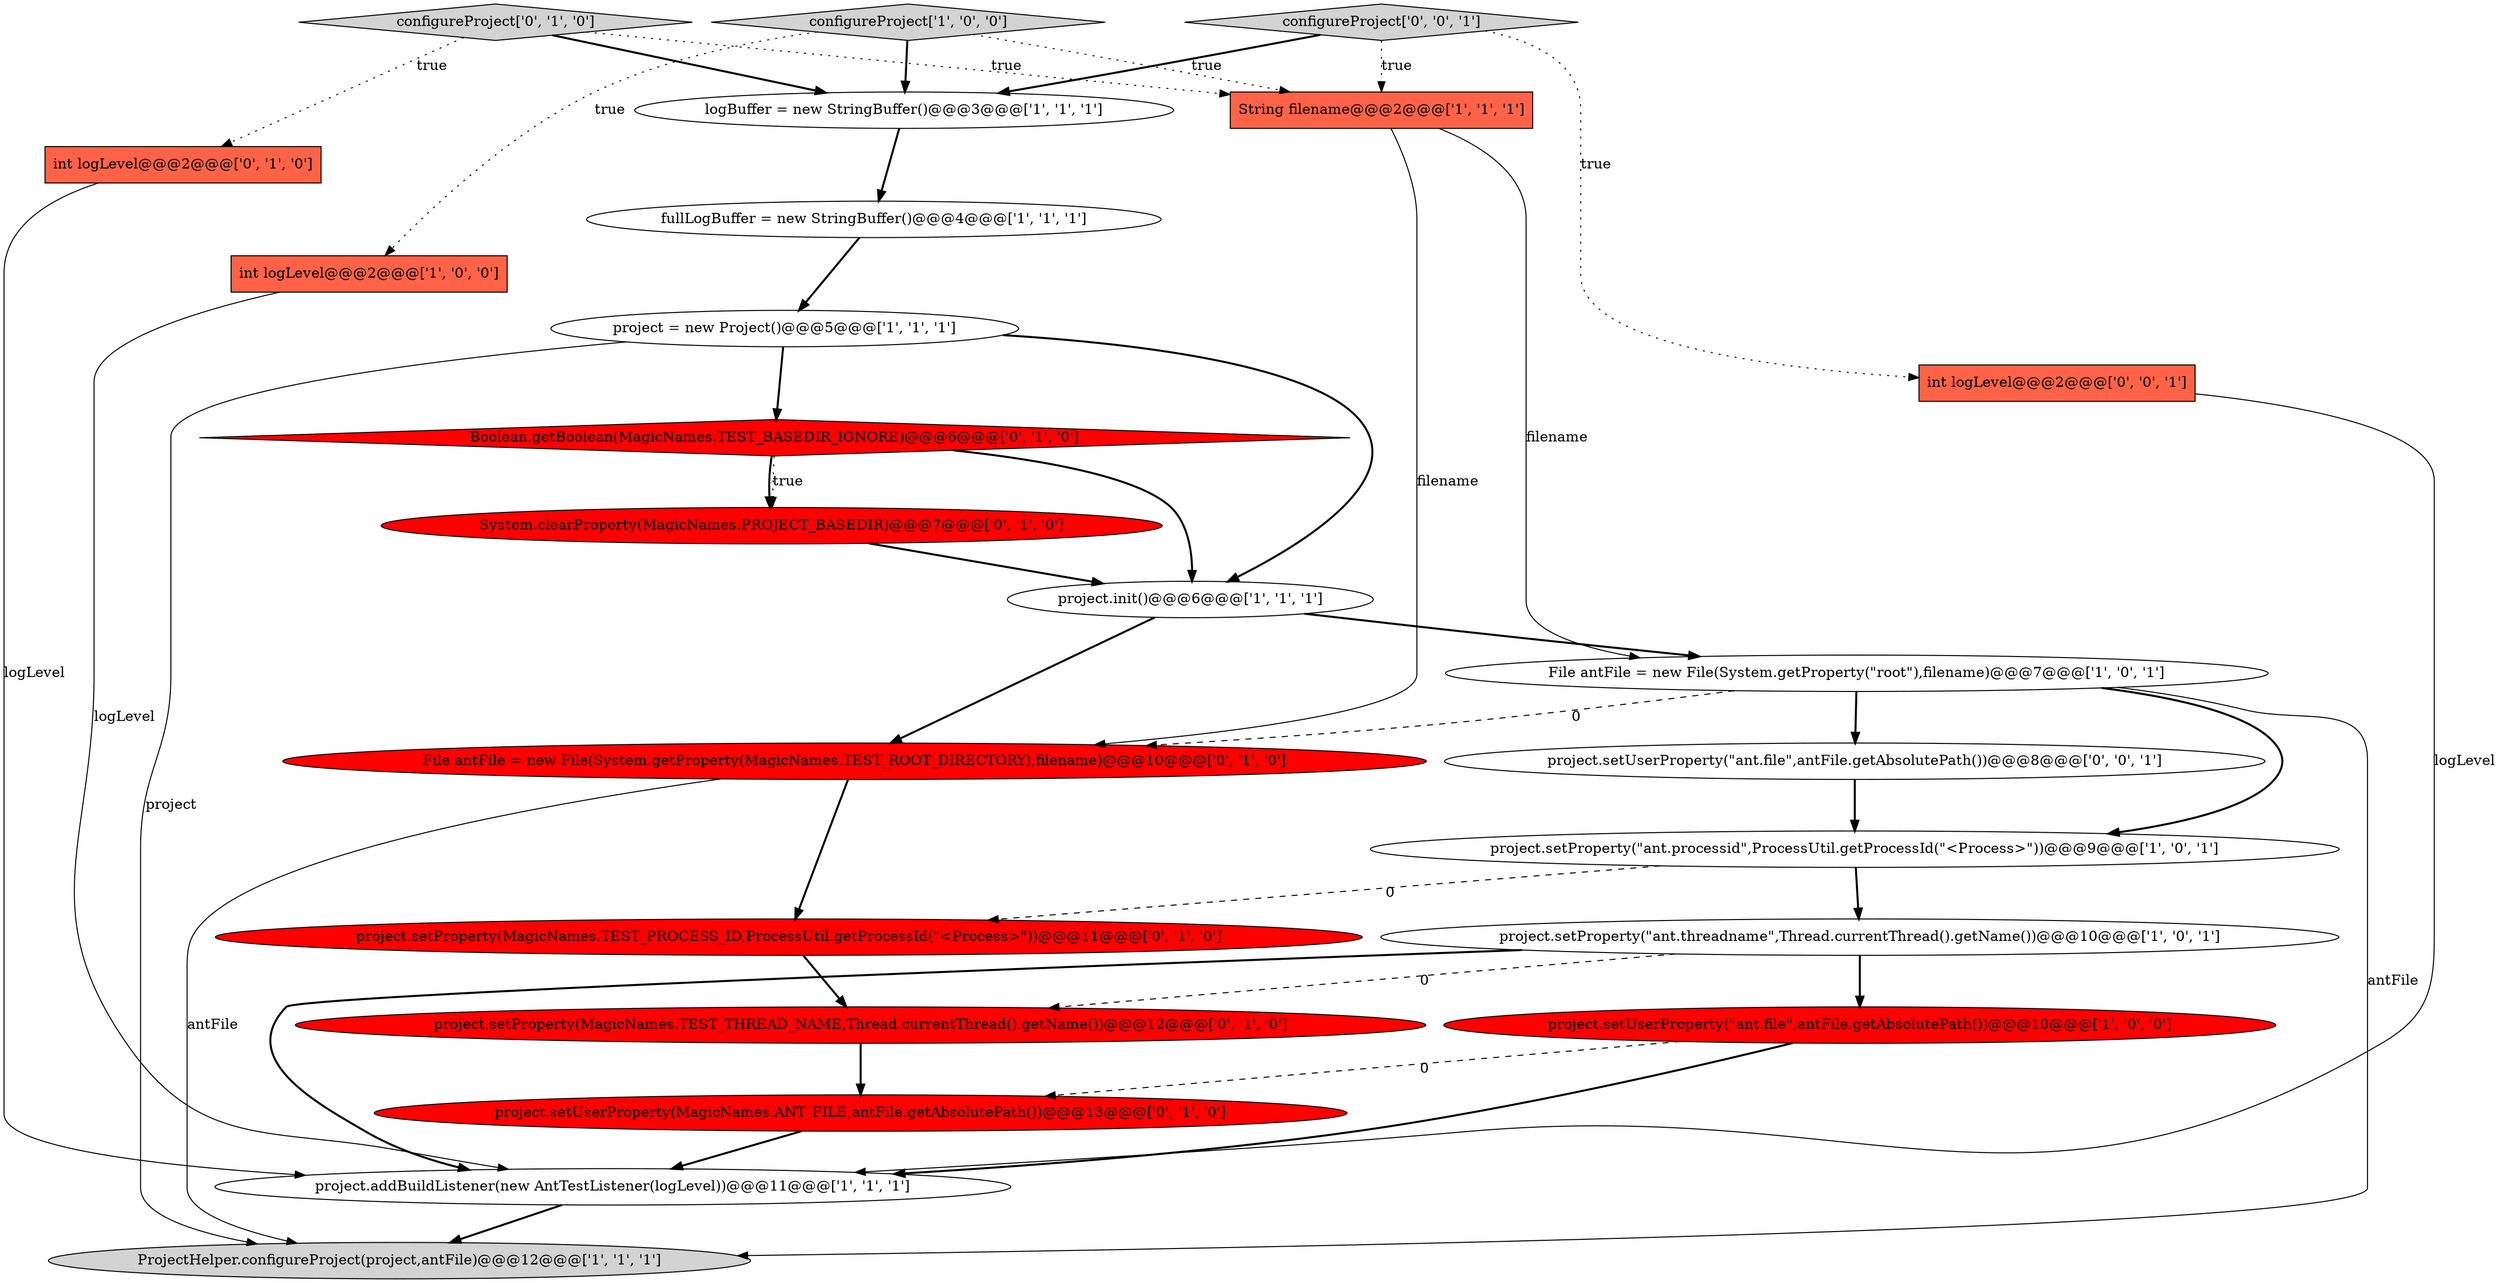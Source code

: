 digraph {
12 [style = filled, label = "ProjectHelper.configureProject(project,antFile)@@@12@@@['1', '1', '1']", fillcolor = lightgray, shape = ellipse image = "AAA0AAABBB1BBB"];
9 [style = filled, label = "project.addBuildListener(new AntTestListener(logLevel))@@@11@@@['1', '1', '1']", fillcolor = white, shape = ellipse image = "AAA0AAABBB1BBB"];
16 [style = filled, label = "int logLevel@@@2@@@['0', '1', '0']", fillcolor = tomato, shape = box image = "AAA0AAABBB2BBB"];
4 [style = filled, label = "int logLevel@@@2@@@['1', '0', '0']", fillcolor = tomato, shape = box image = "AAA0AAABBB1BBB"];
21 [style = filled, label = "int logLevel@@@2@@@['0', '0', '1']", fillcolor = tomato, shape = box image = "AAA0AAABBB3BBB"];
17 [style = filled, label = "Boolean.getBoolean(MagicNames.TEST_BASEDIR_IGNORE)@@@6@@@['0', '1', '0']", fillcolor = red, shape = diamond image = "AAA1AAABBB2BBB"];
1 [style = filled, label = "configureProject['1', '0', '0']", fillcolor = lightgray, shape = diamond image = "AAA0AAABBB1BBB"];
22 [style = filled, label = "configureProject['0', '0', '1']", fillcolor = lightgray, shape = diamond image = "AAA0AAABBB3BBB"];
20 [style = filled, label = "project.setProperty(MagicNames.TEST_PROCESS_ID,ProcessUtil.getProcessId(\"<Process>\"))@@@11@@@['0', '1', '0']", fillcolor = red, shape = ellipse image = "AAA1AAABBB2BBB"];
0 [style = filled, label = "File antFile = new File(System.getProperty(\"root\"),filename)@@@7@@@['1', '0', '1']", fillcolor = white, shape = ellipse image = "AAA0AAABBB1BBB"];
11 [style = filled, label = "project = new Project()@@@5@@@['1', '1', '1']", fillcolor = white, shape = ellipse image = "AAA0AAABBB1BBB"];
3 [style = filled, label = "project.setUserProperty(\"ant.file\",antFile.getAbsolutePath())@@@10@@@['1', '0', '0']", fillcolor = red, shape = ellipse image = "AAA1AAABBB1BBB"];
23 [style = filled, label = "project.setUserProperty(\"ant.file\",antFile.getAbsolutePath())@@@8@@@['0', '0', '1']", fillcolor = white, shape = ellipse image = "AAA0AAABBB3BBB"];
14 [style = filled, label = "project.setUserProperty(MagicNames.ANT_FILE,antFile.getAbsolutePath())@@@13@@@['0', '1', '0']", fillcolor = red, shape = ellipse image = "AAA1AAABBB2BBB"];
2 [style = filled, label = "project.setProperty(\"ant.processid\",ProcessUtil.getProcessId(\"<Process>\"))@@@9@@@['1', '0', '1']", fillcolor = white, shape = ellipse image = "AAA0AAABBB1BBB"];
13 [style = filled, label = "project.setProperty(MagicNames.TEST_THREAD_NAME,Thread.currentThread().getName())@@@12@@@['0', '1', '0']", fillcolor = red, shape = ellipse image = "AAA1AAABBB2BBB"];
8 [style = filled, label = "logBuffer = new StringBuffer()@@@3@@@['1', '1', '1']", fillcolor = white, shape = ellipse image = "AAA0AAABBB1BBB"];
7 [style = filled, label = "project.setProperty(\"ant.threadname\",Thread.currentThread().getName())@@@10@@@['1', '0', '1']", fillcolor = white, shape = ellipse image = "AAA0AAABBB1BBB"];
18 [style = filled, label = "File antFile = new File(System.getProperty(MagicNames.TEST_ROOT_DIRECTORY),filename)@@@10@@@['0', '1', '0']", fillcolor = red, shape = ellipse image = "AAA1AAABBB2BBB"];
19 [style = filled, label = "System.clearProperty(MagicNames.PROJECT_BASEDIR)@@@7@@@['0', '1', '0']", fillcolor = red, shape = ellipse image = "AAA1AAABBB2BBB"];
6 [style = filled, label = "fullLogBuffer = new StringBuffer()@@@4@@@['1', '1', '1']", fillcolor = white, shape = ellipse image = "AAA0AAABBB1BBB"];
10 [style = filled, label = "String filename@@@2@@@['1', '1', '1']", fillcolor = tomato, shape = box image = "AAA0AAABBB1BBB"];
5 [style = filled, label = "project.init()@@@6@@@['1', '1', '1']", fillcolor = white, shape = ellipse image = "AAA0AAABBB1BBB"];
15 [style = filled, label = "configureProject['0', '1', '0']", fillcolor = lightgray, shape = diamond image = "AAA0AAABBB2BBB"];
22->21 [style = dotted, label="true"];
17->5 [style = bold, label=""];
22->10 [style = dotted, label="true"];
20->13 [style = bold, label=""];
1->8 [style = bold, label=""];
1->10 [style = dotted, label="true"];
2->20 [style = dashed, label="0"];
11->12 [style = solid, label="project"];
0->2 [style = bold, label=""];
0->12 [style = solid, label="antFile"];
8->6 [style = bold, label=""];
15->10 [style = dotted, label="true"];
5->18 [style = bold, label=""];
1->4 [style = dotted, label="true"];
15->16 [style = dotted, label="true"];
10->18 [style = solid, label="filename"];
10->0 [style = solid, label="filename"];
17->19 [style = bold, label=""];
7->3 [style = bold, label=""];
22->8 [style = bold, label=""];
3->9 [style = bold, label=""];
19->5 [style = bold, label=""];
7->9 [style = bold, label=""];
11->5 [style = bold, label=""];
18->20 [style = bold, label=""];
0->23 [style = bold, label=""];
5->0 [style = bold, label=""];
16->9 [style = solid, label="logLevel"];
6->11 [style = bold, label=""];
21->9 [style = solid, label="logLevel"];
17->19 [style = dotted, label="true"];
7->13 [style = dashed, label="0"];
0->18 [style = dashed, label="0"];
11->17 [style = bold, label=""];
14->9 [style = bold, label=""];
9->12 [style = bold, label=""];
23->2 [style = bold, label=""];
2->7 [style = bold, label=""];
3->14 [style = dashed, label="0"];
13->14 [style = bold, label=""];
15->8 [style = bold, label=""];
4->9 [style = solid, label="logLevel"];
18->12 [style = solid, label="antFile"];
}
